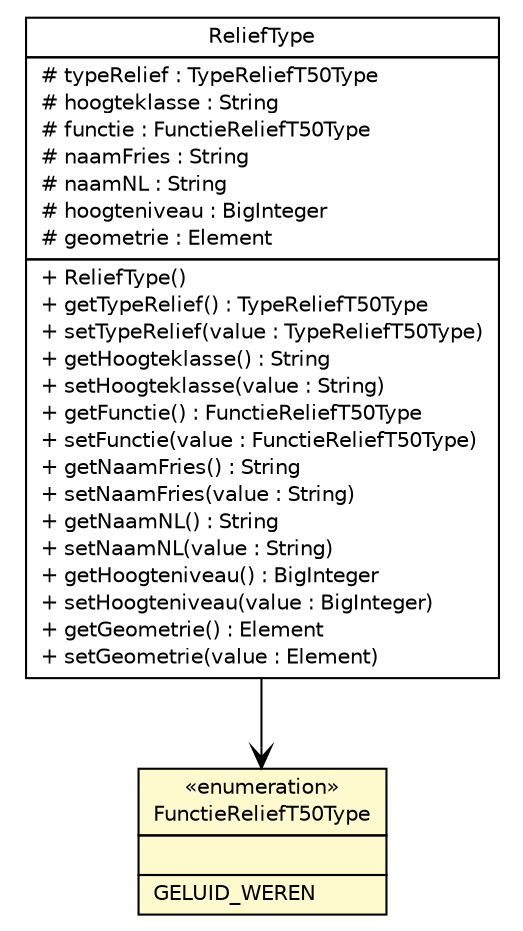 #!/usr/local/bin/dot
#
# Class diagram 
# Generated by UMLGraph version R5_6-24-gf6e263 (http://www.umlgraph.org/)
#

digraph G {
	edge [fontname="Helvetica",fontsize=10,labelfontname="Helvetica",labelfontsize=10];
	node [fontname="Helvetica",fontsize=10,shape=plaintext];
	nodesep=0.25;
	ranksep=0.5;
	// nl.b3p.topnl.top50nl.FunctieReliefT50Type
	c16579 [label=<<table title="nl.b3p.topnl.top50nl.FunctieReliefT50Type" border="0" cellborder="1" cellspacing="0" cellpadding="2" port="p" bgcolor="lemonChiffon" href="./FunctieReliefT50Type.html">
		<tr><td><table border="0" cellspacing="0" cellpadding="1">
<tr><td align="center" balign="center"> &#171;enumeration&#187; </td></tr>
<tr><td align="center" balign="center"> FunctieReliefT50Type </td></tr>
		</table></td></tr>
		<tr><td><table border="0" cellspacing="0" cellpadding="1">
<tr><td align="left" balign="left">  </td></tr>
		</table></td></tr>
		<tr><td><table border="0" cellspacing="0" cellpadding="1">
<tr><td align="left" balign="left"> GELUID_WEREN </td></tr>
		</table></td></tr>
		</table>>, URL="./FunctieReliefT50Type.html", fontname="Helvetica", fontcolor="black", fontsize=10.0];
	// nl.b3p.topnl.top50nl.ReliefType
	c16581 [label=<<table title="nl.b3p.topnl.top50nl.ReliefType" border="0" cellborder="1" cellspacing="0" cellpadding="2" port="p" href="./ReliefType.html">
		<tr><td><table border="0" cellspacing="0" cellpadding="1">
<tr><td align="center" balign="center"> ReliefType </td></tr>
		</table></td></tr>
		<tr><td><table border="0" cellspacing="0" cellpadding="1">
<tr><td align="left" balign="left"> # typeRelief : TypeReliefT50Type </td></tr>
<tr><td align="left" balign="left"> # hoogteklasse : String </td></tr>
<tr><td align="left" balign="left"> # functie : FunctieReliefT50Type </td></tr>
<tr><td align="left" balign="left"> # naamFries : String </td></tr>
<tr><td align="left" balign="left"> # naamNL : String </td></tr>
<tr><td align="left" balign="left"> # hoogteniveau : BigInteger </td></tr>
<tr><td align="left" balign="left"> # geometrie : Element </td></tr>
		</table></td></tr>
		<tr><td><table border="0" cellspacing="0" cellpadding="1">
<tr><td align="left" balign="left"> + ReliefType() </td></tr>
<tr><td align="left" balign="left"> + getTypeRelief() : TypeReliefT50Type </td></tr>
<tr><td align="left" balign="left"> + setTypeRelief(value : TypeReliefT50Type) </td></tr>
<tr><td align="left" balign="left"> + getHoogteklasse() : String </td></tr>
<tr><td align="left" balign="left"> + setHoogteklasse(value : String) </td></tr>
<tr><td align="left" balign="left"> + getFunctie() : FunctieReliefT50Type </td></tr>
<tr><td align="left" balign="left"> + setFunctie(value : FunctieReliefT50Type) </td></tr>
<tr><td align="left" balign="left"> + getNaamFries() : String </td></tr>
<tr><td align="left" balign="left"> + setNaamFries(value : String) </td></tr>
<tr><td align="left" balign="left"> + getNaamNL() : String </td></tr>
<tr><td align="left" balign="left"> + setNaamNL(value : String) </td></tr>
<tr><td align="left" balign="left"> + getHoogteniveau() : BigInteger </td></tr>
<tr><td align="left" balign="left"> + setHoogteniveau(value : BigInteger) </td></tr>
<tr><td align="left" balign="left"> + getGeometrie() : Element </td></tr>
<tr><td align="left" balign="left"> + setGeometrie(value : Element) </td></tr>
		</table></td></tr>
		</table>>, URL="./ReliefType.html", fontname="Helvetica", fontcolor="black", fontsize=10.0];
	// nl.b3p.topnl.top50nl.ReliefType NAVASSOC nl.b3p.topnl.top50nl.FunctieReliefT50Type
	c16581:p -> c16579:p [taillabel="", label="", headlabel="", fontname="Helvetica", fontcolor="black", fontsize=10.0, color="black", arrowhead=open];
}

